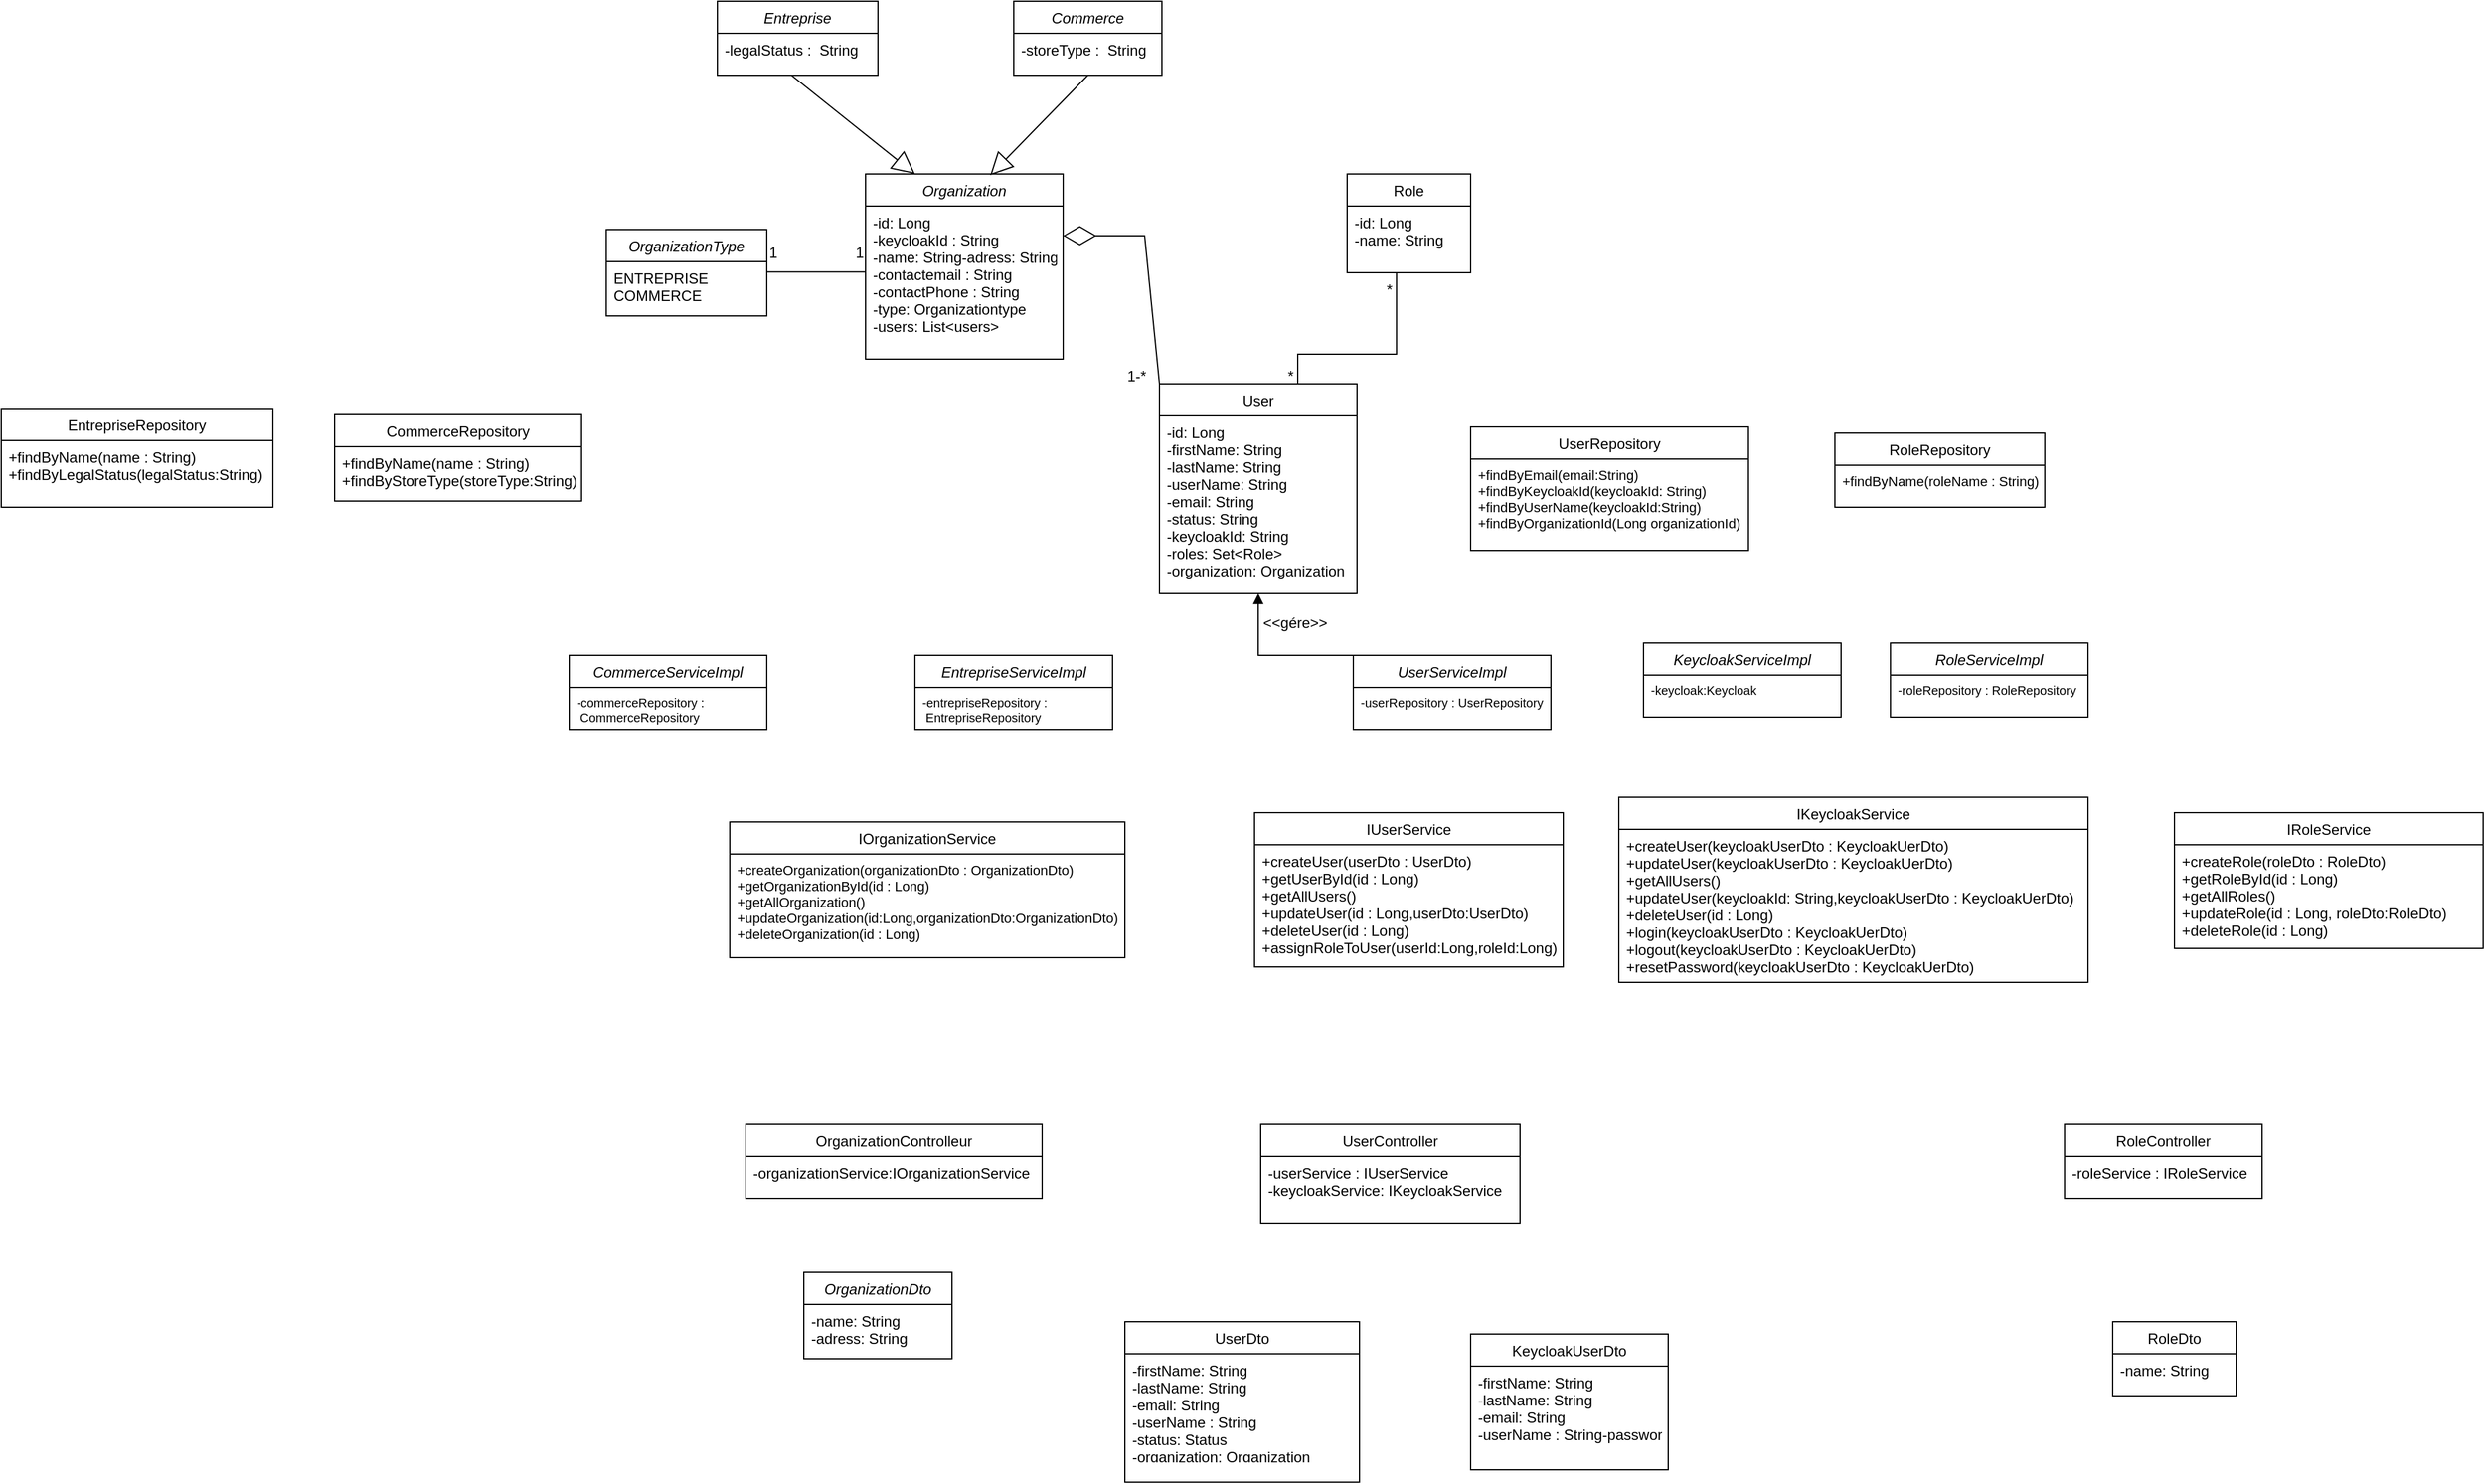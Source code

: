 <mxfile version="26.0.13">
  <diagram id="C5RBs43oDa-KdzZeNtuy" name="Page-1">
    <mxGraphModel dx="7827" dy="5162" grid="1" gridSize="10" guides="1" tooltips="1" connect="1" arrows="1" fold="1" page="1" pageScale="1" pageWidth="827" pageHeight="1169" math="0" shadow="0">
      <root>
        <mxCell id="WIyWlLk6GJQsqaUBKTNV-0" />
        <mxCell id="WIyWlLk6GJQsqaUBKTNV-1" parent="WIyWlLk6GJQsqaUBKTNV-0" />
        <mxCell id="zkfFHV4jXpPFQw0GAbJ--0" value="Organization" style="swimlane;fontStyle=2;align=center;verticalAlign=top;childLayout=stackLayout;horizontal=1;startSize=26;horizontalStack=0;resizeParent=1;resizeLast=0;collapsible=1;marginBottom=0;rounded=0;shadow=0;strokeWidth=1;" parent="WIyWlLk6GJQsqaUBKTNV-1" vertex="1">
          <mxGeometry x="270" y="-50" width="160" height="150" as="geometry">
            <mxRectangle x="230" y="140" width="160" height="26" as="alternateBounds" />
          </mxGeometry>
        </mxCell>
        <mxCell id="zkfFHV4jXpPFQw0GAbJ--1" value="-id: Long&#xa;-keycloakId : String&#xa;-name: String-adress: String&#xa;-contactemail : String&#xa;-contactPhone : String&#xa;-type: Organizationtype&#xa;-users: List&lt;users&gt;&#xa;&#xa;" style="text;align=left;verticalAlign=top;spacingLeft=4;spacingRight=4;overflow=hidden;rotatable=0;points=[[0,0.5],[1,0.5]];portConstraint=eastwest;" parent="zkfFHV4jXpPFQw0GAbJ--0" vertex="1">
          <mxGeometry y="26" width="160" height="124" as="geometry" />
        </mxCell>
        <mxCell id="zkfFHV4jXpPFQw0GAbJ--6" value="Role" style="swimlane;fontStyle=0;align=center;verticalAlign=top;childLayout=stackLayout;horizontal=1;startSize=26;horizontalStack=0;resizeParent=1;resizeLast=0;collapsible=1;marginBottom=0;rounded=0;shadow=0;strokeWidth=1;" parent="WIyWlLk6GJQsqaUBKTNV-1" vertex="1">
          <mxGeometry x="660" y="-50" width="100" height="80" as="geometry">
            <mxRectangle x="130" y="380" width="160" height="26" as="alternateBounds" />
          </mxGeometry>
        </mxCell>
        <mxCell id="zkfFHV4jXpPFQw0GAbJ--7" value="-id: Long&#xa;-name: String" style="text;align=left;verticalAlign=top;spacingLeft=4;spacingRight=4;overflow=hidden;rotatable=0;points=[[0,0.5],[1,0.5]];portConstraint=eastwest;" parent="zkfFHV4jXpPFQw0GAbJ--6" vertex="1">
          <mxGeometry y="26" width="100" height="34" as="geometry" />
        </mxCell>
        <mxCell id="zkfFHV4jXpPFQw0GAbJ--17" value="User" style="swimlane;fontStyle=0;align=center;verticalAlign=top;childLayout=stackLayout;horizontal=1;startSize=26;horizontalStack=0;resizeParent=1;resizeLast=0;collapsible=1;marginBottom=0;rounded=0;shadow=0;strokeWidth=1;" parent="WIyWlLk6GJQsqaUBKTNV-1" vertex="1">
          <mxGeometry x="508" y="120" width="160" height="170" as="geometry">
            <mxRectangle x="550" y="140" width="160" height="26" as="alternateBounds" />
          </mxGeometry>
        </mxCell>
        <mxCell id="zkfFHV4jXpPFQw0GAbJ--18" value="-id: Long&#xa;-firstName: String&#xa;-lastName: String&#xa;-userName: String&#xa;-email: String&#xa;-status: String&#xa;-keycloakId: String&#xa;-roles: Set&lt;Role&gt;&#xa;-organization: Organization&#xa;" style="text;align=left;verticalAlign=top;spacingLeft=4;spacingRight=4;overflow=hidden;rotatable=0;points=[[0,0.5],[1,0.5]];portConstraint=eastwest;" parent="zkfFHV4jXpPFQw0GAbJ--17" vertex="1">
          <mxGeometry y="26" width="160" height="134" as="geometry" />
        </mxCell>
        <mxCell id="_98ZC1JWBD3r_d2lOFw9-1" value="1-*" style="text;whiteSpace=wrap;html=1;" parent="WIyWlLk6GJQsqaUBKTNV-1" vertex="1">
          <mxGeometry x="480" y="100" width="40" height="20" as="geometry" />
        </mxCell>
        <mxCell id="_98ZC1JWBD3r_d2lOFw9-2" value="" style="endArrow=none;html=1;edgeStyle=orthogonalEdgeStyle;rounded=0;exitX=0.7;exitY=0;exitDx=0;exitDy=0;exitPerimeter=0;" parent="WIyWlLk6GJQsqaUBKTNV-1" source="zkfFHV4jXpPFQw0GAbJ--17" edge="1">
          <mxGeometry relative="1" as="geometry">
            <mxPoint x="610" y="81" as="sourcePoint" />
            <mxPoint x="700" y="30" as="targetPoint" />
            <Array as="points">
              <mxPoint x="620" y="96" />
              <mxPoint x="700" y="96" />
              <mxPoint x="700" y="70" />
            </Array>
          </mxGeometry>
        </mxCell>
        <mxCell id="_98ZC1JWBD3r_d2lOFw9-5" value="" style="endArrow=diamondThin;endFill=0;endSize=24;html=1;rounded=0;exitX=0;exitY=0;exitDx=0;exitDy=0;" parent="WIyWlLk6GJQsqaUBKTNV-1" source="zkfFHV4jXpPFQw0GAbJ--17" edge="1">
          <mxGeometry width="160" relative="1" as="geometry">
            <mxPoint x="560" as="sourcePoint" />
            <mxPoint x="430" as="targetPoint" />
            <Array as="points">
              <mxPoint x="496" />
            </Array>
          </mxGeometry>
        </mxCell>
        <mxCell id="_98ZC1JWBD3r_d2lOFw9-8" value="*" style="text;whiteSpace=wrap;html=1;" parent="WIyWlLk6GJQsqaUBKTNV-1" vertex="1">
          <mxGeometry x="690" y="30" width="10" height="20" as="geometry" />
        </mxCell>
        <mxCell id="_98ZC1JWBD3r_d2lOFw9-12" value="UserServiceImpl" style="swimlane;fontStyle=2;align=center;verticalAlign=top;childLayout=stackLayout;horizontal=1;startSize=26;horizontalStack=0;resizeParent=1;resizeLast=0;collapsible=1;marginBottom=0;rounded=0;shadow=0;strokeWidth=1;" parent="WIyWlLk6GJQsqaUBKTNV-1" vertex="1">
          <mxGeometry x="665" y="340" width="160" height="60" as="geometry">
            <mxRectangle x="230" y="140" width="160" height="26" as="alternateBounds" />
          </mxGeometry>
        </mxCell>
        <mxCell id="_98ZC1JWBD3r_d2lOFw9-13" value="-userRepository : UserRepository" style="text;align=left;verticalAlign=top;spacingLeft=4;spacingRight=4;overflow=hidden;rotatable=0;points=[[0,0.5],[1,0.5]];portConstraint=eastwest;fontSize=10;" parent="_98ZC1JWBD3r_d2lOFw9-12" vertex="1">
          <mxGeometry y="26" width="160" height="34" as="geometry" />
        </mxCell>
        <mxCell id="_98ZC1JWBD3r_d2lOFw9-15" value="" style="endArrow=block;endFill=1;html=1;edgeStyle=orthogonalEdgeStyle;align=left;verticalAlign=top;rounded=0;entryX=0.5;entryY=1;entryDx=0;entryDy=0;exitX=0.411;exitY=0;exitDx=0;exitDy=0;exitPerimeter=0;" parent="WIyWlLk6GJQsqaUBKTNV-1" source="_98ZC1JWBD3r_d2lOFw9-12" target="zkfFHV4jXpPFQw0GAbJ--17" edge="1">
          <mxGeometry x="-1" relative="1" as="geometry">
            <mxPoint x="510" y="310" as="sourcePoint" />
            <mxPoint x="670" y="310" as="targetPoint" />
            <Array as="points">
              <mxPoint x="588" y="340" />
            </Array>
          </mxGeometry>
        </mxCell>
        <mxCell id="_98ZC1JWBD3r_d2lOFw9-17" value="&amp;lt;&amp;lt;gére&amp;gt;&amp;gt;" style="text;whiteSpace=wrap;html=1;" parent="WIyWlLk6GJQsqaUBKTNV-1" vertex="1">
          <mxGeometry x="590" y="300" width="30" height="20" as="geometry" />
        </mxCell>
        <mxCell id="_98ZC1JWBD3r_d2lOFw9-20" value="RoleServiceImpl" style="swimlane;fontStyle=2;align=center;verticalAlign=top;childLayout=stackLayout;horizontal=1;startSize=26;horizontalStack=0;resizeParent=1;resizeLast=0;collapsible=1;marginBottom=0;rounded=0;shadow=0;strokeWidth=1;" parent="WIyWlLk6GJQsqaUBKTNV-1" vertex="1">
          <mxGeometry x="1100" y="330" width="160" height="60" as="geometry">
            <mxRectangle x="230" y="140" width="160" height="26" as="alternateBounds" />
          </mxGeometry>
        </mxCell>
        <mxCell id="_98ZC1JWBD3r_d2lOFw9-21" value="-roleRepository : RoleRepository" style="text;align=left;verticalAlign=top;spacingLeft=4;spacingRight=4;overflow=hidden;rotatable=0;points=[[0,0.5],[1,0.5]];portConstraint=eastwest;fontSize=10;" parent="_98ZC1JWBD3r_d2lOFw9-20" vertex="1">
          <mxGeometry y="26" width="160" height="34" as="geometry" />
        </mxCell>
        <mxCell id="_98ZC1JWBD3r_d2lOFw9-24" value="EntrepriseServiceImpl" style="swimlane;fontStyle=2;align=center;verticalAlign=top;childLayout=stackLayout;horizontal=1;startSize=26;horizontalStack=0;resizeParent=1;resizeLast=0;collapsible=1;marginBottom=0;rounded=0;shadow=0;strokeWidth=1;" parent="WIyWlLk6GJQsqaUBKTNV-1" vertex="1">
          <mxGeometry x="310" y="340" width="160" height="60" as="geometry">
            <mxRectangle x="230" y="140" width="160" height="26" as="alternateBounds" />
          </mxGeometry>
        </mxCell>
        <mxCell id="_98ZC1JWBD3r_d2lOFw9-25" value="-entrepriseRepository :&#xa; EntrepriseRepository" style="text;align=left;verticalAlign=top;spacingLeft=4;spacingRight=4;overflow=hidden;rotatable=0;points=[[0,0.5],[1,0.5]];portConstraint=eastwest;fontSize=10;" parent="_98ZC1JWBD3r_d2lOFw9-24" vertex="1">
          <mxGeometry y="26" width="160" height="34" as="geometry" />
        </mxCell>
        <mxCell id="_98ZC1JWBD3r_d2lOFw9-26" value="RoleRepository" style="swimlane;fontStyle=0;align=center;verticalAlign=top;childLayout=stackLayout;horizontal=1;startSize=26;horizontalStack=0;resizeParent=1;resizeLast=0;collapsible=1;marginBottom=0;rounded=0;shadow=0;strokeWidth=1;" parent="WIyWlLk6GJQsqaUBKTNV-1" vertex="1">
          <mxGeometry x="1055" y="160" width="170" height="60" as="geometry">
            <mxRectangle x="130" y="380" width="160" height="26" as="alternateBounds" />
          </mxGeometry>
        </mxCell>
        <mxCell id="_98ZC1JWBD3r_d2lOFw9-27" value="+findByName(roleName : String)" style="text;align=left;verticalAlign=top;spacingLeft=4;spacingRight=4;overflow=hidden;rotatable=0;points=[[0,0.5],[1,0.5]];portConstraint=eastwest;fontSize=11;" parent="_98ZC1JWBD3r_d2lOFw9-26" vertex="1">
          <mxGeometry y="26" width="170" height="34" as="geometry" />
        </mxCell>
        <mxCell id="_98ZC1JWBD3r_d2lOFw9-28" value="UserRepository" style="swimlane;fontStyle=0;align=center;verticalAlign=top;childLayout=stackLayout;horizontal=1;startSize=26;horizontalStack=0;resizeParent=1;resizeLast=0;collapsible=1;marginBottom=0;rounded=0;shadow=0;strokeWidth=1;" parent="WIyWlLk6GJQsqaUBKTNV-1" vertex="1">
          <mxGeometry x="760" y="155" width="225" height="100" as="geometry">
            <mxRectangle x="130" y="380" width="160" height="26" as="alternateBounds" />
          </mxGeometry>
        </mxCell>
        <mxCell id="_98ZC1JWBD3r_d2lOFw9-29" value="+findByEmail(email:String)&#xa;+findByKeycloakId(keycloakId: String)&#xa;+findByUserName(keycloakId:String)&#xa;+findByOrganizationId(Long organizationId)&#xa;" style="text;align=left;verticalAlign=top;spacingLeft=4;spacingRight=4;overflow=hidden;rotatable=0;points=[[0,0.5],[1,0.5]];portConstraint=eastwest;fontSize=11;" parent="_98ZC1JWBD3r_d2lOFw9-28" vertex="1">
          <mxGeometry y="26" width="225" height="74" as="geometry" />
        </mxCell>
        <mxCell id="_98ZC1JWBD3r_d2lOFw9-30" value="CommerceRepository" style="swimlane;fontStyle=0;align=center;verticalAlign=top;childLayout=stackLayout;horizontal=1;startSize=26;horizontalStack=0;resizeParent=1;resizeLast=0;collapsible=1;marginBottom=0;rounded=0;shadow=0;strokeWidth=1;" parent="WIyWlLk6GJQsqaUBKTNV-1" vertex="1">
          <mxGeometry x="-160" y="145" width="200" height="70" as="geometry">
            <mxRectangle x="130" y="380" width="160" height="26" as="alternateBounds" />
          </mxGeometry>
        </mxCell>
        <mxCell id="_98ZC1JWBD3r_d2lOFw9-31" value="+findByName(name : String)&#xa;+findByStoreType(storeType:String)" style="text;align=left;verticalAlign=top;spacingLeft=4;spacingRight=4;overflow=hidden;rotatable=0;points=[[0,0.5],[1,0.5]];portConstraint=eastwest;" parent="_98ZC1JWBD3r_d2lOFw9-30" vertex="1">
          <mxGeometry y="26" width="200" height="44" as="geometry" />
        </mxCell>
        <mxCell id="_98ZC1JWBD3r_d2lOFw9-32" value="IUserService" style="swimlane;fontStyle=0;align=center;verticalAlign=top;childLayout=stackLayout;horizontal=1;startSize=26;horizontalStack=0;resizeParent=1;resizeLast=0;collapsible=1;marginBottom=0;rounded=0;shadow=0;strokeWidth=1;" parent="WIyWlLk6GJQsqaUBKTNV-1" vertex="1">
          <mxGeometry x="585" y="467.5" width="250" height="125" as="geometry">
            <mxRectangle x="130" y="380" width="160" height="26" as="alternateBounds" />
          </mxGeometry>
        </mxCell>
        <mxCell id="_98ZC1JWBD3r_d2lOFw9-33" value="+createUser(userDto : UserDto)&#xa;+getUserById(id : Long)&#xa;+getAllUsers()&#xa;+updateUser(id : Long,userDto:UserDto)&#xa;+deleteUser(id : Long)&#xa;+assignRoleToUser(userId:Long,roleId:Long)&#xa;" style="text;align=left;verticalAlign=top;spacingLeft=4;spacingRight=4;overflow=hidden;rotatable=0;points=[[0,0.5],[1,0.5]];portConstraint=eastwest;" parent="_98ZC1JWBD3r_d2lOFw9-32" vertex="1">
          <mxGeometry y="26" width="250" height="94" as="geometry" />
        </mxCell>
        <mxCell id="_98ZC1JWBD3r_d2lOFw9-34" value="IRoleService" style="swimlane;fontStyle=0;align=center;verticalAlign=top;childLayout=stackLayout;horizontal=1;startSize=26;horizontalStack=0;resizeParent=1;resizeLast=0;collapsible=1;marginBottom=0;rounded=0;shadow=0;strokeWidth=1;" parent="WIyWlLk6GJQsqaUBKTNV-1" vertex="1">
          <mxGeometry x="1330" y="467.5" width="250" height="110" as="geometry">
            <mxRectangle x="130" y="380" width="160" height="26" as="alternateBounds" />
          </mxGeometry>
        </mxCell>
        <mxCell id="_98ZC1JWBD3r_d2lOFw9-35" value="+createRole(roleDto : RoleDto)&#xa;+getRoleById(id : Long)&#xa;+getAllRoles()&#xa;+updateRole(id : Long, roleDto:RoleDto)&#xa;+deleteRole(id : Long)&#xa;" style="text;align=left;verticalAlign=top;spacingLeft=4;spacingRight=4;overflow=hidden;rotatable=0;points=[[0,0.5],[1,0.5]];portConstraint=eastwest;" parent="_98ZC1JWBD3r_d2lOFw9-34" vertex="1">
          <mxGeometry y="26" width="250" height="84" as="geometry" />
        </mxCell>
        <mxCell id="_98ZC1JWBD3r_d2lOFw9-38" value="IKeycloakService" style="swimlane;fontStyle=0;align=center;verticalAlign=top;childLayout=stackLayout;horizontal=1;startSize=26;horizontalStack=0;resizeParent=1;resizeLast=0;collapsible=1;marginBottom=0;rounded=0;shadow=0;strokeWidth=1;" parent="WIyWlLk6GJQsqaUBKTNV-1" vertex="1">
          <mxGeometry x="880" y="455" width="380" height="150" as="geometry">
            <mxRectangle x="130" y="380" width="160" height="26" as="alternateBounds" />
          </mxGeometry>
        </mxCell>
        <mxCell id="_98ZC1JWBD3r_d2lOFw9-39" value="+createUser(keycloakUserDto : KeycloakUerDto)&#xa;+updateUser(keycloakUserDto : KeycloakUerDto)&#xa;+getAllUsers()&#xa;+updateUser(keycloakId: String,keycloakUserDto : KeycloakUerDto)&#xa;+deleteUser(id : Long)&#xa;+login(keycloakUserDto : KeycloakUerDto)&#xa;+logout(keycloakUserDto : KeycloakUerDto)&#xa;+resetPassword(keycloakUserDto : KeycloakUerDto)&#xa;" style="text;align=left;verticalAlign=top;spacingLeft=4;spacingRight=4;overflow=hidden;rotatable=0;points=[[0,0.5],[1,0.5]];portConstraint=eastwest;" parent="_98ZC1JWBD3r_d2lOFw9-38" vertex="1">
          <mxGeometry y="26" width="380" height="124" as="geometry" />
        </mxCell>
        <mxCell id="_98ZC1JWBD3r_d2lOFw9-40" value="KeycloakServiceImpl" style="swimlane;fontStyle=2;align=center;verticalAlign=top;childLayout=stackLayout;horizontal=1;startSize=26;horizontalStack=0;resizeParent=1;resizeLast=0;collapsible=1;marginBottom=0;rounded=0;shadow=0;strokeWidth=1;" parent="WIyWlLk6GJQsqaUBKTNV-1" vertex="1">
          <mxGeometry x="900" y="330" width="160" height="60" as="geometry">
            <mxRectangle x="230" y="140" width="160" height="26" as="alternateBounds" />
          </mxGeometry>
        </mxCell>
        <mxCell id="_98ZC1JWBD3r_d2lOFw9-41" value="-keycloak:Keycloak" style="text;align=left;verticalAlign=top;spacingLeft=4;spacingRight=4;overflow=hidden;rotatable=0;points=[[0,0.5],[1,0.5]];portConstraint=eastwest;fontSize=10;" parent="_98ZC1JWBD3r_d2lOFw9-40" vertex="1">
          <mxGeometry y="26" width="160" height="34" as="geometry" />
        </mxCell>
        <mxCell id="_98ZC1JWBD3r_d2lOFw9-42" value="UserController" style="swimlane;fontStyle=0;align=center;verticalAlign=top;childLayout=stackLayout;horizontal=1;startSize=26;horizontalStack=0;resizeParent=1;resizeLast=0;collapsible=1;marginBottom=0;rounded=0;shadow=0;strokeWidth=1;" parent="WIyWlLk6GJQsqaUBKTNV-1" vertex="1">
          <mxGeometry x="590" y="720" width="210" height="80" as="geometry">
            <mxRectangle x="130" y="380" width="160" height="26" as="alternateBounds" />
          </mxGeometry>
        </mxCell>
        <mxCell id="_98ZC1JWBD3r_d2lOFw9-43" value="-userService : IUserService&#xa;-keycloakService: IKeycloakService" style="text;align=left;verticalAlign=top;spacingLeft=4;spacingRight=4;overflow=hidden;rotatable=0;points=[[0,0.5],[1,0.5]];portConstraint=eastwest;" parent="_98ZC1JWBD3r_d2lOFw9-42" vertex="1">
          <mxGeometry y="26" width="210" height="54" as="geometry" />
        </mxCell>
        <mxCell id="_98ZC1JWBD3r_d2lOFw9-44" value="RoleController" style="swimlane;fontStyle=0;align=center;verticalAlign=top;childLayout=stackLayout;horizontal=1;startSize=26;horizontalStack=0;resizeParent=1;resizeLast=0;collapsible=1;marginBottom=0;rounded=0;shadow=0;strokeWidth=1;" parent="WIyWlLk6GJQsqaUBKTNV-1" vertex="1">
          <mxGeometry x="1241" y="720" width="160" height="60" as="geometry">
            <mxRectangle x="130" y="380" width="160" height="26" as="alternateBounds" />
          </mxGeometry>
        </mxCell>
        <mxCell id="_98ZC1JWBD3r_d2lOFw9-45" value="-roleService : IRoleService" style="text;align=left;verticalAlign=top;spacingLeft=4;spacingRight=4;overflow=hidden;rotatable=0;points=[[0,0.5],[1,0.5]];portConstraint=eastwest;" parent="_98ZC1JWBD3r_d2lOFw9-44" vertex="1">
          <mxGeometry y="26" width="160" height="34" as="geometry" />
        </mxCell>
        <mxCell id="_98ZC1JWBD3r_d2lOFw9-46" value="OrganizationControlleur" style="swimlane;fontStyle=0;align=center;verticalAlign=top;childLayout=stackLayout;horizontal=1;startSize=26;horizontalStack=0;resizeParent=1;resizeLast=0;collapsible=1;marginBottom=0;rounded=0;shadow=0;strokeWidth=1;" parent="WIyWlLk6GJQsqaUBKTNV-1" vertex="1">
          <mxGeometry x="173" y="720" width="240" height="60" as="geometry">
            <mxRectangle x="130" y="380" width="160" height="26" as="alternateBounds" />
          </mxGeometry>
        </mxCell>
        <mxCell id="_98ZC1JWBD3r_d2lOFw9-47" value="-organizationService:IOrganizationService" style="text;align=left;verticalAlign=top;spacingLeft=4;spacingRight=4;overflow=hidden;rotatable=0;points=[[0,0.5],[1,0.5]];portConstraint=eastwest;" parent="_98ZC1JWBD3r_d2lOFw9-46" vertex="1">
          <mxGeometry y="26" width="240" height="34" as="geometry" />
        </mxCell>
        <mxCell id="_98ZC1JWBD3r_d2lOFw9-48" value="UserDto" style="swimlane;fontStyle=0;align=center;verticalAlign=top;childLayout=stackLayout;horizontal=1;startSize=26;horizontalStack=0;resizeParent=1;resizeLast=0;collapsible=1;marginBottom=0;rounded=0;shadow=0;strokeWidth=1;" parent="WIyWlLk6GJQsqaUBKTNV-1" vertex="1">
          <mxGeometry x="480" y="880" width="190" height="130" as="geometry">
            <mxRectangle x="550" y="140" width="160" height="26" as="alternateBounds" />
          </mxGeometry>
        </mxCell>
        <mxCell id="_98ZC1JWBD3r_d2lOFw9-49" value="-firstName: String&#xa;-lastName: String&#xa;-email: String&#xa;-userName : String&#xa;-status: Status&#xa;-organization: Organization&#xa;" style="text;align=left;verticalAlign=top;spacingLeft=4;spacingRight=4;overflow=hidden;rotatable=0;points=[[0,0.5],[1,0.5]];portConstraint=eastwest;" parent="_98ZC1JWBD3r_d2lOFw9-48" vertex="1">
          <mxGeometry y="26" width="190" height="84" as="geometry" />
        </mxCell>
        <mxCell id="_98ZC1JWBD3r_d2lOFw9-50" value="KeycloakUserDto" style="swimlane;fontStyle=0;align=center;verticalAlign=top;childLayout=stackLayout;horizontal=1;startSize=26;horizontalStack=0;resizeParent=1;resizeLast=0;collapsible=1;marginBottom=0;rounded=0;shadow=0;strokeWidth=1;" parent="WIyWlLk6GJQsqaUBKTNV-1" vertex="1">
          <mxGeometry x="760" y="890" width="160" height="110" as="geometry">
            <mxRectangle x="550" y="140" width="160" height="26" as="alternateBounds" />
          </mxGeometry>
        </mxCell>
        <mxCell id="_98ZC1JWBD3r_d2lOFw9-51" value="-firstName: String&#xa;-lastName: String&#xa;-email: String&#xa;-userName : String-password : String&#xa;" style="text;align=left;verticalAlign=top;spacingLeft=4;spacingRight=4;overflow=hidden;rotatable=0;points=[[0,0.5],[1,0.5]];portConstraint=eastwest;" parent="_98ZC1JWBD3r_d2lOFw9-50" vertex="1">
          <mxGeometry y="26" width="160" height="84" as="geometry" />
        </mxCell>
        <mxCell id="_98ZC1JWBD3r_d2lOFw9-52" value="OrganizationDto" style="swimlane;fontStyle=2;align=center;verticalAlign=top;childLayout=stackLayout;horizontal=1;startSize=26;horizontalStack=0;resizeParent=1;resizeLast=0;collapsible=1;marginBottom=0;rounded=0;shadow=0;strokeWidth=1;" parent="WIyWlLk6GJQsqaUBKTNV-1" vertex="1">
          <mxGeometry x="220" y="840" width="120" height="70" as="geometry">
            <mxRectangle x="230" y="140" width="160" height="26" as="alternateBounds" />
          </mxGeometry>
        </mxCell>
        <mxCell id="_98ZC1JWBD3r_d2lOFw9-53" value="-name: String&#xa;-adress: String&#xa;&#xa;" style="text;align=left;verticalAlign=top;spacingLeft=4;spacingRight=4;overflow=hidden;rotatable=0;points=[[0,0.5],[1,0.5]];portConstraint=eastwest;" parent="_98ZC1JWBD3r_d2lOFw9-52" vertex="1">
          <mxGeometry y="26" width="120" height="44" as="geometry" />
        </mxCell>
        <mxCell id="_98ZC1JWBD3r_d2lOFw9-54" value="RoleDto" style="swimlane;fontStyle=0;align=center;verticalAlign=top;childLayout=stackLayout;horizontal=1;startSize=26;horizontalStack=0;resizeParent=1;resizeLast=0;collapsible=1;marginBottom=0;rounded=0;shadow=0;strokeWidth=1;" parent="WIyWlLk6GJQsqaUBKTNV-1" vertex="1">
          <mxGeometry x="1280" y="880" width="100" height="60" as="geometry">
            <mxRectangle x="130" y="380" width="160" height="26" as="alternateBounds" />
          </mxGeometry>
        </mxCell>
        <mxCell id="_98ZC1JWBD3r_d2lOFw9-55" value="-name: String" style="text;align=left;verticalAlign=top;spacingLeft=4;spacingRight=4;overflow=hidden;rotatable=0;points=[[0,0.5],[1,0.5]];portConstraint=eastwest;" parent="_98ZC1JWBD3r_d2lOFw9-54" vertex="1">
          <mxGeometry y="26" width="100" height="24" as="geometry" />
        </mxCell>
        <mxCell id="_98ZC1JWBD3r_d2lOFw9-57" value="Entreprise" style="swimlane;fontStyle=2;align=center;verticalAlign=top;childLayout=stackLayout;horizontal=1;startSize=26;horizontalStack=0;resizeParent=1;resizeLast=0;collapsible=1;marginBottom=0;rounded=0;shadow=0;strokeWidth=1;" parent="WIyWlLk6GJQsqaUBKTNV-1" vertex="1">
          <mxGeometry x="150" y="-190" width="130" height="60" as="geometry">
            <mxRectangle x="230" y="140" width="160" height="26" as="alternateBounds" />
          </mxGeometry>
        </mxCell>
        <mxCell id="_98ZC1JWBD3r_d2lOFw9-58" value="-legalStatus :  String" style="text;align=left;verticalAlign=top;spacingLeft=4;spacingRight=4;overflow=hidden;rotatable=0;points=[[0,0.5],[1,0.5]];portConstraint=eastwest;" parent="_98ZC1JWBD3r_d2lOFw9-57" vertex="1">
          <mxGeometry y="26" width="130" height="34" as="geometry" />
        </mxCell>
        <mxCell id="_98ZC1JWBD3r_d2lOFw9-59" value="Commerce" style="swimlane;fontStyle=2;align=center;verticalAlign=top;childLayout=stackLayout;horizontal=1;startSize=26;horizontalStack=0;resizeParent=1;resizeLast=0;collapsible=1;marginBottom=0;rounded=0;shadow=0;strokeWidth=1;" parent="WIyWlLk6GJQsqaUBKTNV-1" vertex="1">
          <mxGeometry x="390" y="-190" width="120" height="60" as="geometry">
            <mxRectangle x="230" y="140" width="160" height="26" as="alternateBounds" />
          </mxGeometry>
        </mxCell>
        <mxCell id="_98ZC1JWBD3r_d2lOFw9-60" value="-storeType :  String" style="text;align=left;verticalAlign=top;spacingLeft=4;spacingRight=4;overflow=hidden;rotatable=0;points=[[0,0.5],[1,0.5]];portConstraint=eastwest;" parent="_98ZC1JWBD3r_d2lOFw9-59" vertex="1">
          <mxGeometry y="26" width="120" height="34" as="geometry" />
        </mxCell>
        <mxCell id="_98ZC1JWBD3r_d2lOFw9-61" value="" style="endArrow=block;endSize=16;endFill=0;html=1;rounded=0;entryX=0.25;entryY=0;entryDx=0;entryDy=0;" parent="WIyWlLk6GJQsqaUBKTNV-1" target="zkfFHV4jXpPFQw0GAbJ--0" edge="1">
          <mxGeometry width="160" relative="1" as="geometry">
            <mxPoint x="210" y="-130" as="sourcePoint" />
            <mxPoint x="370" y="-130" as="targetPoint" />
          </mxGeometry>
        </mxCell>
        <mxCell id="_98ZC1JWBD3r_d2lOFw9-62" value="" style="endArrow=block;endSize=16;endFill=0;html=1;rounded=0;entryX=0.631;entryY=0.007;entryDx=0;entryDy=0;entryPerimeter=0;" parent="WIyWlLk6GJQsqaUBKTNV-1" target="zkfFHV4jXpPFQw0GAbJ--0" edge="1">
          <mxGeometry width="160" relative="1" as="geometry">
            <mxPoint x="450" y="-130" as="sourcePoint" />
            <mxPoint x="550" y="-50" as="targetPoint" />
          </mxGeometry>
        </mxCell>
        <mxCell id="_98ZC1JWBD3r_d2lOFw9-63" value="OrganizationType" style="swimlane;fontStyle=2;align=center;verticalAlign=top;childLayout=stackLayout;horizontal=1;startSize=26;horizontalStack=0;resizeParent=1;resizeLast=0;collapsible=1;marginBottom=0;rounded=0;shadow=0;strokeWidth=1;" parent="WIyWlLk6GJQsqaUBKTNV-1" vertex="1">
          <mxGeometry x="60" y="-5" width="130" height="70" as="geometry">
            <mxRectangle x="230" y="140" width="160" height="26" as="alternateBounds" />
          </mxGeometry>
        </mxCell>
        <mxCell id="_98ZC1JWBD3r_d2lOFw9-64" value="ENTREPRISE&#xa;COMMERCE" style="text;align=left;verticalAlign=top;spacingLeft=4;spacingRight=4;overflow=hidden;rotatable=0;points=[[0,0.5],[1,0.5]];portConstraint=eastwest;" parent="_98ZC1JWBD3r_d2lOFw9-63" vertex="1">
          <mxGeometry y="26" width="130" height="44" as="geometry" />
        </mxCell>
        <mxCell id="_98ZC1JWBD3r_d2lOFw9-65" value="" style="endArrow=none;html=1;edgeStyle=orthogonalEdgeStyle;rounded=0;" parent="WIyWlLk6GJQsqaUBKTNV-1" edge="1">
          <mxGeometry relative="1" as="geometry">
            <mxPoint x="190" y="29.41" as="sourcePoint" />
            <mxPoint x="270" y="29.41" as="targetPoint" />
          </mxGeometry>
        </mxCell>
        <mxCell id="_98ZC1JWBD3r_d2lOFw9-66" value="1" style="text;whiteSpace=wrap;html=1;" parent="WIyWlLk6GJQsqaUBKTNV-1" vertex="1">
          <mxGeometry x="190" width="30" height="20" as="geometry" />
        </mxCell>
        <mxCell id="_98ZC1JWBD3r_d2lOFw9-67" value="1" style="text;whiteSpace=wrap;html=1;" parent="WIyWlLk6GJQsqaUBKTNV-1" vertex="1">
          <mxGeometry x="260" width="10" height="20" as="geometry" />
        </mxCell>
        <mxCell id="_98ZC1JWBD3r_d2lOFw9-70" value="EntrepriseRepository" style="swimlane;fontStyle=0;align=center;verticalAlign=top;childLayout=stackLayout;horizontal=1;startSize=26;horizontalStack=0;resizeParent=1;resizeLast=0;collapsible=1;marginBottom=0;rounded=0;shadow=0;strokeWidth=1;" parent="WIyWlLk6GJQsqaUBKTNV-1" vertex="1">
          <mxGeometry x="-430" y="140" width="220" height="80" as="geometry">
            <mxRectangle x="130" y="380" width="160" height="26" as="alternateBounds" />
          </mxGeometry>
        </mxCell>
        <mxCell id="_98ZC1JWBD3r_d2lOFw9-71" value="+findByName(name : String)&#xa;+findByLegalStatus(legalStatus:String)" style="text;align=left;verticalAlign=top;spacingLeft=4;spacingRight=4;overflow=hidden;rotatable=0;points=[[0,0.5],[1,0.5]];portConstraint=eastwest;" parent="_98ZC1JWBD3r_d2lOFw9-70" vertex="1">
          <mxGeometry y="26" width="220" height="54" as="geometry" />
        </mxCell>
        <mxCell id="_98ZC1JWBD3r_d2lOFw9-73" value="*" style="text;whiteSpace=wrap;html=1;" parent="WIyWlLk6GJQsqaUBKTNV-1" vertex="1">
          <mxGeometry x="610" y="100" width="10" height="20" as="geometry" />
        </mxCell>
        <mxCell id="_98ZC1JWBD3r_d2lOFw9-80" value="IOrganizationService" style="swimlane;fontStyle=0;align=center;verticalAlign=top;childLayout=stackLayout;horizontal=1;startSize=26;horizontalStack=0;resizeParent=1;resizeLast=0;collapsible=1;marginBottom=0;rounded=0;shadow=0;strokeWidth=1;" parent="WIyWlLk6GJQsqaUBKTNV-1" vertex="1">
          <mxGeometry x="160" y="475" width="320" height="110" as="geometry">
            <mxRectangle x="130" y="380" width="160" height="26" as="alternateBounds" />
          </mxGeometry>
        </mxCell>
        <mxCell id="_98ZC1JWBD3r_d2lOFw9-81" value="+createOrganization(organizationDto : OrganizationDto)&#xa;+getOrganizationById(id : Long)&#xa;+getAllOrganization()&#xa;+updateOrganization(id:Long,organizationDto:OrganizationDto)&#xa;+deleteOrganization(id : Long)&#xa;" style="text;align=left;verticalAlign=top;spacingLeft=4;spacingRight=4;overflow=hidden;rotatable=0;points=[[0,0.5],[1,0.5]];portConstraint=eastwest;fontSize=11;" parent="_98ZC1JWBD3r_d2lOFw9-80" vertex="1">
          <mxGeometry y="26" width="320" height="74" as="geometry" />
        </mxCell>
        <mxCell id="_98ZC1JWBD3r_d2lOFw9-84" value="CommerceServiceImpl" style="swimlane;fontStyle=2;align=center;verticalAlign=top;childLayout=stackLayout;horizontal=1;startSize=26;horizontalStack=0;resizeParent=1;resizeLast=0;collapsible=1;marginBottom=0;rounded=0;shadow=0;strokeWidth=1;" parent="WIyWlLk6GJQsqaUBKTNV-1" vertex="1">
          <mxGeometry x="30" y="340" width="160" height="60" as="geometry">
            <mxRectangle x="230" y="140" width="160" height="26" as="alternateBounds" />
          </mxGeometry>
        </mxCell>
        <mxCell id="_98ZC1JWBD3r_d2lOFw9-85" value="-commerceRepository :&#xa; CommerceRepository" style="text;align=left;verticalAlign=top;spacingLeft=4;spacingRight=4;overflow=hidden;rotatable=0;points=[[0,0.5],[1,0.5]];portConstraint=eastwest;fontSize=10;" parent="_98ZC1JWBD3r_d2lOFw9-84" vertex="1">
          <mxGeometry y="26" width="160" height="34" as="geometry" />
        </mxCell>
      </root>
    </mxGraphModel>
  </diagram>
</mxfile>
